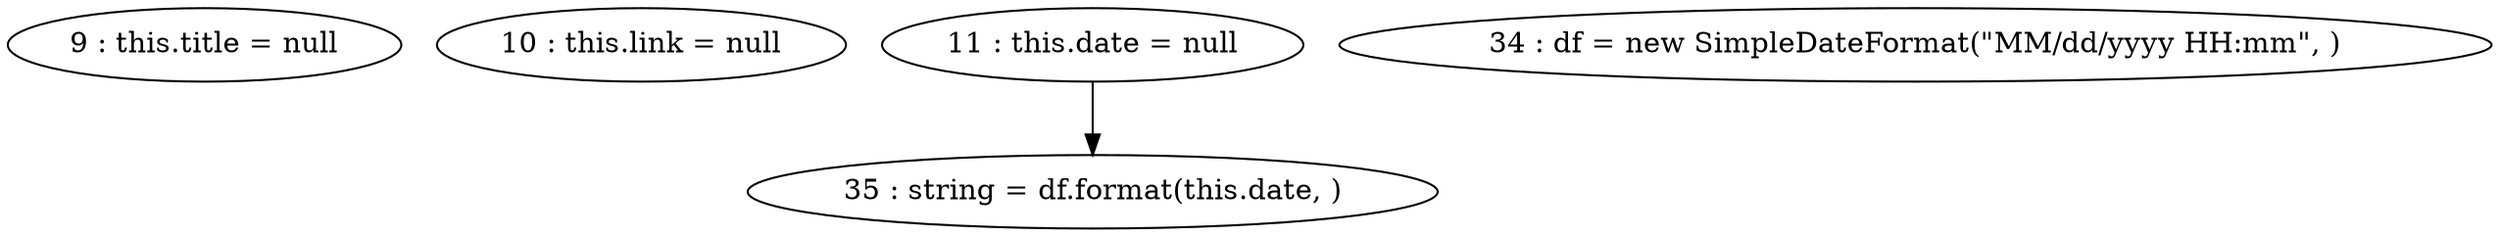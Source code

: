 digraph G {
"9 : this.title = null"
"10 : this.link = null"
"11 : this.date = null"
"11 : this.date = null" -> "35 : string = df.format(this.date, )"
"34 : df = new SimpleDateFormat(\"MM/dd/yyyy HH:mm\", )"
"35 : string = df.format(this.date, )"
}